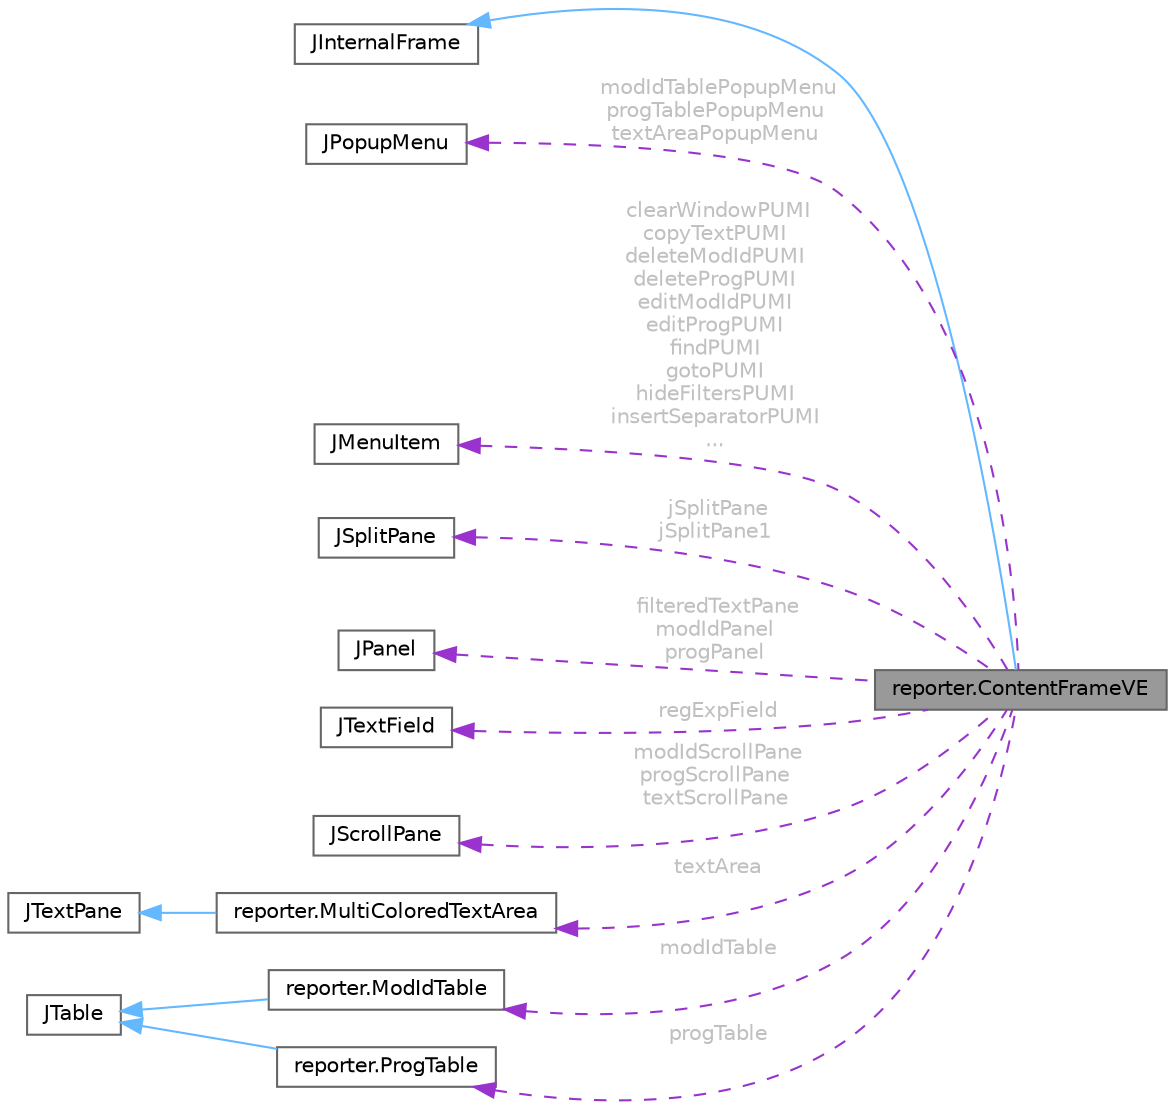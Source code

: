 digraph "reporter.ContentFrameVE"
{
 // LATEX_PDF_SIZE
  bgcolor="transparent";
  edge [fontname=Helvetica,fontsize=10,labelfontname=Helvetica,labelfontsize=10];
  node [fontname=Helvetica,fontsize=10,shape=box,height=0.2,width=0.4];
  rankdir="LR";
  Node1 [id="Node000001",label="reporter.ContentFrameVE",height=0.2,width=0.4,color="gray40", fillcolor="grey60", style="filled", fontcolor="black",tooltip=" "];
  Node2 -> Node1 [id="edge1_Node000001_Node000002",dir="back",color="steelblue1",style="solid",tooltip=" "];
  Node2 [id="Node000002",label="JInternalFrame",height=0.2,width=0.4,color="gray40", fillcolor="white", style="filled",tooltip=" "];
  Node3 -> Node1 [id="edge2_Node000001_Node000003",dir="back",color="darkorchid3",style="dashed",tooltip=" ",label=" modIdTablePopupMenu\nprogTablePopupMenu\ntextAreaPopupMenu",fontcolor="grey" ];
  Node3 [id="Node000003",label="JPopupMenu",height=0.2,width=0.4,color="gray40", fillcolor="white", style="filled",tooltip=" "];
  Node4 -> Node1 [id="edge3_Node000001_Node000004",dir="back",color="darkorchid3",style="dashed",tooltip=" ",label=" clearWindowPUMI\ncopyTextPUMI\ndeleteModIdPUMI\ndeleteProgPUMI\neditModIdPUMI\neditProgPUMI\nfindPUMI\ngotoPUMI\nhideFiltersPUMI\ninsertSeparatorPUMI\n...",fontcolor="grey" ];
  Node4 [id="Node000004",label="JMenuItem",height=0.2,width=0.4,color="gray40", fillcolor="white", style="filled",tooltip=" "];
  Node5 -> Node1 [id="edge4_Node000001_Node000005",dir="back",color="darkorchid3",style="dashed",tooltip=" ",label=" jSplitPane\njSplitPane1",fontcolor="grey" ];
  Node5 [id="Node000005",label="JSplitPane",height=0.2,width=0.4,color="gray40", fillcolor="white", style="filled",tooltip=" "];
  Node6 -> Node1 [id="edge5_Node000001_Node000006",dir="back",color="darkorchid3",style="dashed",tooltip=" ",label=" filteredTextPane\nmodIdPanel\nprogPanel",fontcolor="grey" ];
  Node6 [id="Node000006",label="JPanel",height=0.2,width=0.4,color="gray40", fillcolor="white", style="filled",tooltip=" "];
  Node7 -> Node1 [id="edge6_Node000001_Node000007",dir="back",color="darkorchid3",style="dashed",tooltip=" ",label=" regExpField",fontcolor="grey" ];
  Node7 [id="Node000007",label="JTextField",height=0.2,width=0.4,color="gray40", fillcolor="white", style="filled",tooltip=" "];
  Node8 -> Node1 [id="edge7_Node000001_Node000008",dir="back",color="darkorchid3",style="dashed",tooltip=" ",label=" modIdScrollPane\nprogScrollPane\ntextScrollPane",fontcolor="grey" ];
  Node8 [id="Node000008",label="JScrollPane",height=0.2,width=0.4,color="gray40", fillcolor="white", style="filled",tooltip=" "];
  Node9 -> Node1 [id="edge8_Node000001_Node000009",dir="back",color="darkorchid3",style="dashed",tooltip=" ",label=" textArea",fontcolor="grey" ];
  Node9 [id="Node000009",label="reporter.MultiColoredTextArea",height=0.2,width=0.4,color="gray40", fillcolor="white", style="filled",URL="$classreporter_1_1_multi_colored_text_area.html",tooltip=" "];
  Node10 -> Node9 [id="edge9_Node000009_Node000010",dir="back",color="steelblue1",style="solid",tooltip=" "];
  Node10 [id="Node000010",label="JTextPane",height=0.2,width=0.4,color="gray40", fillcolor="white", style="filled",tooltip=" "];
  Node11 -> Node1 [id="edge10_Node000001_Node000011",dir="back",color="darkorchid3",style="dashed",tooltip=" ",label=" modIdTable",fontcolor="grey" ];
  Node11 [id="Node000011",label="reporter.ModIdTable",height=0.2,width=0.4,color="gray40", fillcolor="white", style="filled",URL="$classreporter_1_1_mod_id_table.html",tooltip=" "];
  Node12 -> Node11 [id="edge11_Node000011_Node000012",dir="back",color="steelblue1",style="solid",tooltip=" "];
  Node12 [id="Node000012",label="JTable",height=0.2,width=0.4,color="gray40", fillcolor="white", style="filled",tooltip=" "];
  Node13 -> Node1 [id="edge12_Node000001_Node000013",dir="back",color="darkorchid3",style="dashed",tooltip=" ",label=" progTable",fontcolor="grey" ];
  Node13 [id="Node000013",label="reporter.ProgTable",height=0.2,width=0.4,color="gray40", fillcolor="white", style="filled",URL="$classreporter_1_1_prog_table.html",tooltip=" "];
  Node12 -> Node13 [id="edge13_Node000013_Node000012",dir="back",color="steelblue1",style="solid",tooltip=" "];
}
